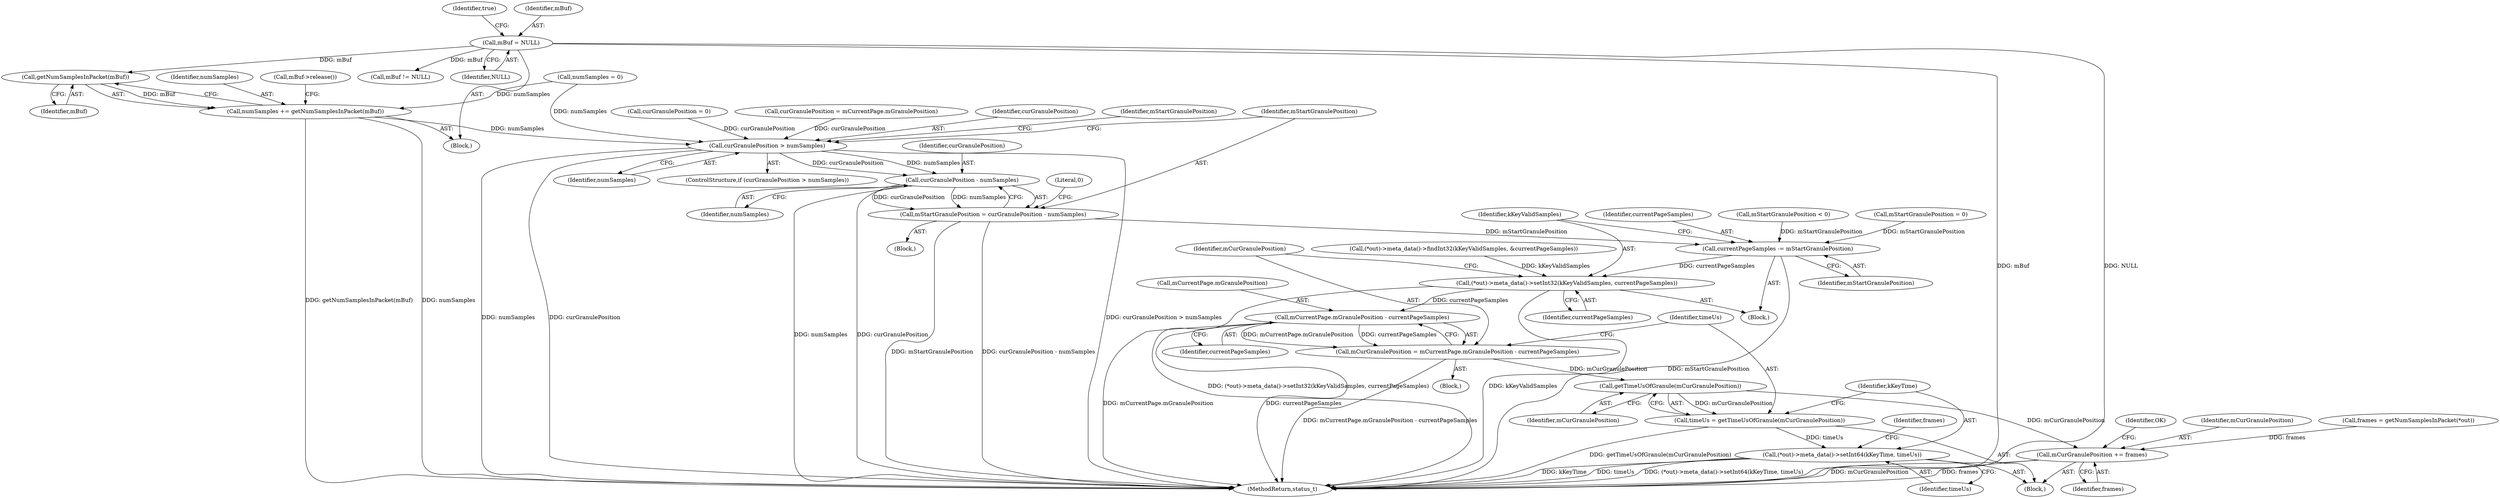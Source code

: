 digraph "0_Android_d07f5c14e811951ff9b411ceb84e7288e0d04aaf@pointer" {
"1000172" [label="(Call,getNumSamplesInPacket(mBuf))"];
"1000175" [label="(Call,mBuf = NULL)"];
"1000170" [label="(Call,numSamples += getNumSamplesInPacket(mBuf))"];
"1000179" [label="(Call,curGranulePosition > numSamples)"];
"1000185" [label="(Call,curGranulePosition - numSamples)"];
"1000183" [label="(Call,mStartGranulePosition = curGranulePosition - numSamples)"];
"1000220" [label="(Call,currentPageSamples -= mStartGranulePosition)"];
"1000223" [label="(Call,(*out)->meta_data()->setInt32(kKeyValidSamples, currentPageSamples))"];
"1000228" [label="(Call,mCurrentPage.mGranulePosition - currentPageSamples)"];
"1000226" [label="(Call,mCurGranulePosition = mCurrentPage.mGranulePosition - currentPageSamples)"];
"1000236" [label="(Call,getTimeUsOfGranule(mCurGranulePosition))"];
"1000234" [label="(Call,timeUs = getTimeUsOfGranule(mCurGranulePosition))"];
"1000238" [label="(Call,(*out)->meta_data()->setInt64(kKeyTime, timeUs))"];
"1000247" [label="(Call,mCurGranulePosition += frames)"];
"1000120" [label="(Call,curGranulePosition = 0)"];
"1000234" [label="(Call,timeUs = getTimeUsOfGranule(mCurGranulePosition))"];
"1000124" [label="(Identifier,true)"];
"1000227" [label="(Identifier,mCurGranulePosition)"];
"1000238" [label="(Call,(*out)->meta_data()->setInt64(kKeyTime, timeUs))"];
"1000252" [label="(MethodReturn,status_t)"];
"1000171" [label="(Identifier,numSamples)"];
"1000214" [label="(Block,)"];
"1000176" [label="(Identifier,mBuf)"];
"1000219" [label="(Block,)"];
"1000248" [label="(Identifier,mCurGranulePosition)"];
"1000156" [label="(Call,mBuf != NULL)"];
"1000184" [label="(Identifier,mStartGranulePosition)"];
"1000165" [label="(Call,curGranulePosition = mCurrentPage.mGranulePosition)"];
"1000224" [label="(Identifier,kKeyValidSamples)"];
"1000180" [label="(Identifier,curGranulePosition)"];
"1000229" [label="(Call,mCurrentPage.mGranulePosition)"];
"1000232" [label="(Identifier,currentPageSamples)"];
"1000175" [label="(Call,mBuf = NULL)"];
"1000177" [label="(Identifier,NULL)"];
"1000178" [label="(ControlStructure,if (curGranulePosition > numSamples))"];
"1000243" [label="(Identifier,frames)"];
"1000194" [label="(Literal,0)"];
"1000210" [label="(Call,(*out)->meta_data()->findInt32(kKeyValidSamples, &currentPageSamples))"];
"1000223" [label="(Call,(*out)->meta_data()->setInt32(kKeyValidSamples, currentPageSamples))"];
"1000125" [label="(Block,)"];
"1000182" [label="(Block,)"];
"1000228" [label="(Call,mCurrentPage.mGranulePosition - currentPageSamples)"];
"1000242" [label="(Call,frames = getNumSamplesInPacket(*out))"];
"1000170" [label="(Call,numSamples += getNumSamplesInPacket(mBuf))"];
"1000186" [label="(Identifier,curGranulePosition)"];
"1000190" [label="(Call,mStartGranulePosition = 0)"];
"1000249" [label="(Identifier,frames)"];
"1000191" [label="(Identifier,mStartGranulePosition)"];
"1000104" [label="(Block,)"];
"1000221" [label="(Identifier,currentPageSamples)"];
"1000187" [label="(Identifier,numSamples)"];
"1000247" [label="(Call,mCurGranulePosition += frames)"];
"1000116" [label="(Call,numSamples = 0)"];
"1000173" [label="(Identifier,mBuf)"];
"1000183" [label="(Call,mStartGranulePosition = curGranulePosition - numSamples)"];
"1000220" [label="(Call,currentPageSamples -= mStartGranulePosition)"];
"1000179" [label="(Call,curGranulePosition > numSamples)"];
"1000222" [label="(Identifier,mStartGranulePosition)"];
"1000226" [label="(Call,mCurGranulePosition = mCurrentPage.mGranulePosition - currentPageSamples)"];
"1000237" [label="(Identifier,mCurGranulePosition)"];
"1000225" [label="(Identifier,currentPageSamples)"];
"1000240" [label="(Identifier,timeUs)"];
"1000172" [label="(Call,getNumSamplesInPacket(mBuf))"];
"1000236" [label="(Call,getTimeUsOfGranule(mCurGranulePosition))"];
"1000239" [label="(Identifier,kKeyTime)"];
"1000235" [label="(Identifier,timeUs)"];
"1000251" [label="(Identifier,OK)"];
"1000181" [label="(Identifier,numSamples)"];
"1000185" [label="(Call,curGranulePosition - numSamples)"];
"1000174" [label="(Call,mBuf->release())"];
"1000110" [label="(Call,mStartGranulePosition < 0)"];
"1000172" -> "1000170"  [label="AST: "];
"1000172" -> "1000173"  [label="CFG: "];
"1000173" -> "1000172"  [label="AST: "];
"1000170" -> "1000172"  [label="CFG: "];
"1000172" -> "1000170"  [label="DDG: mBuf"];
"1000175" -> "1000172"  [label="DDG: mBuf"];
"1000175" -> "1000125"  [label="AST: "];
"1000175" -> "1000177"  [label="CFG: "];
"1000176" -> "1000175"  [label="AST: "];
"1000177" -> "1000175"  [label="AST: "];
"1000124" -> "1000175"  [label="CFG: "];
"1000175" -> "1000252"  [label="DDG: mBuf"];
"1000175" -> "1000252"  [label="DDG: NULL"];
"1000175" -> "1000156"  [label="DDG: mBuf"];
"1000170" -> "1000125"  [label="AST: "];
"1000171" -> "1000170"  [label="AST: "];
"1000174" -> "1000170"  [label="CFG: "];
"1000170" -> "1000252"  [label="DDG: getNumSamplesInPacket(mBuf)"];
"1000170" -> "1000252"  [label="DDG: numSamples"];
"1000116" -> "1000170"  [label="DDG: numSamples"];
"1000170" -> "1000179"  [label="DDG: numSamples"];
"1000179" -> "1000178"  [label="AST: "];
"1000179" -> "1000181"  [label="CFG: "];
"1000180" -> "1000179"  [label="AST: "];
"1000181" -> "1000179"  [label="AST: "];
"1000184" -> "1000179"  [label="CFG: "];
"1000191" -> "1000179"  [label="CFG: "];
"1000179" -> "1000252"  [label="DDG: curGranulePosition > numSamples"];
"1000179" -> "1000252"  [label="DDG: numSamples"];
"1000179" -> "1000252"  [label="DDG: curGranulePosition"];
"1000165" -> "1000179"  [label="DDG: curGranulePosition"];
"1000120" -> "1000179"  [label="DDG: curGranulePosition"];
"1000116" -> "1000179"  [label="DDG: numSamples"];
"1000179" -> "1000185"  [label="DDG: curGranulePosition"];
"1000179" -> "1000185"  [label="DDG: numSamples"];
"1000185" -> "1000183"  [label="AST: "];
"1000185" -> "1000187"  [label="CFG: "];
"1000186" -> "1000185"  [label="AST: "];
"1000187" -> "1000185"  [label="AST: "];
"1000183" -> "1000185"  [label="CFG: "];
"1000185" -> "1000252"  [label="DDG: curGranulePosition"];
"1000185" -> "1000252"  [label="DDG: numSamples"];
"1000185" -> "1000183"  [label="DDG: curGranulePosition"];
"1000185" -> "1000183"  [label="DDG: numSamples"];
"1000183" -> "1000182"  [label="AST: "];
"1000184" -> "1000183"  [label="AST: "];
"1000194" -> "1000183"  [label="CFG: "];
"1000183" -> "1000252"  [label="DDG: curGranulePosition - numSamples"];
"1000183" -> "1000252"  [label="DDG: mStartGranulePosition"];
"1000183" -> "1000220"  [label="DDG: mStartGranulePosition"];
"1000220" -> "1000219"  [label="AST: "];
"1000220" -> "1000222"  [label="CFG: "];
"1000221" -> "1000220"  [label="AST: "];
"1000222" -> "1000220"  [label="AST: "];
"1000224" -> "1000220"  [label="CFG: "];
"1000220" -> "1000252"  [label="DDG: mStartGranulePosition"];
"1000190" -> "1000220"  [label="DDG: mStartGranulePosition"];
"1000110" -> "1000220"  [label="DDG: mStartGranulePosition"];
"1000220" -> "1000223"  [label="DDG: currentPageSamples"];
"1000223" -> "1000219"  [label="AST: "];
"1000223" -> "1000225"  [label="CFG: "];
"1000224" -> "1000223"  [label="AST: "];
"1000225" -> "1000223"  [label="AST: "];
"1000227" -> "1000223"  [label="CFG: "];
"1000223" -> "1000252"  [label="DDG: (*out)->meta_data()->setInt32(kKeyValidSamples, currentPageSamples)"];
"1000223" -> "1000252"  [label="DDG: kKeyValidSamples"];
"1000210" -> "1000223"  [label="DDG: kKeyValidSamples"];
"1000223" -> "1000228"  [label="DDG: currentPageSamples"];
"1000228" -> "1000226"  [label="AST: "];
"1000228" -> "1000232"  [label="CFG: "];
"1000229" -> "1000228"  [label="AST: "];
"1000232" -> "1000228"  [label="AST: "];
"1000226" -> "1000228"  [label="CFG: "];
"1000228" -> "1000252"  [label="DDG: mCurrentPage.mGranulePosition"];
"1000228" -> "1000252"  [label="DDG: currentPageSamples"];
"1000228" -> "1000226"  [label="DDG: mCurrentPage.mGranulePosition"];
"1000228" -> "1000226"  [label="DDG: currentPageSamples"];
"1000226" -> "1000214"  [label="AST: "];
"1000227" -> "1000226"  [label="AST: "];
"1000235" -> "1000226"  [label="CFG: "];
"1000226" -> "1000252"  [label="DDG: mCurrentPage.mGranulePosition - currentPageSamples"];
"1000226" -> "1000236"  [label="DDG: mCurGranulePosition"];
"1000236" -> "1000234"  [label="AST: "];
"1000236" -> "1000237"  [label="CFG: "];
"1000237" -> "1000236"  [label="AST: "];
"1000234" -> "1000236"  [label="CFG: "];
"1000236" -> "1000234"  [label="DDG: mCurGranulePosition"];
"1000236" -> "1000247"  [label="DDG: mCurGranulePosition"];
"1000234" -> "1000104"  [label="AST: "];
"1000235" -> "1000234"  [label="AST: "];
"1000239" -> "1000234"  [label="CFG: "];
"1000234" -> "1000252"  [label="DDG: getTimeUsOfGranule(mCurGranulePosition)"];
"1000234" -> "1000238"  [label="DDG: timeUs"];
"1000238" -> "1000104"  [label="AST: "];
"1000238" -> "1000240"  [label="CFG: "];
"1000239" -> "1000238"  [label="AST: "];
"1000240" -> "1000238"  [label="AST: "];
"1000243" -> "1000238"  [label="CFG: "];
"1000238" -> "1000252"  [label="DDG: kKeyTime"];
"1000238" -> "1000252"  [label="DDG: timeUs"];
"1000238" -> "1000252"  [label="DDG: (*out)->meta_data()->setInt64(kKeyTime, timeUs)"];
"1000247" -> "1000104"  [label="AST: "];
"1000247" -> "1000249"  [label="CFG: "];
"1000248" -> "1000247"  [label="AST: "];
"1000249" -> "1000247"  [label="AST: "];
"1000251" -> "1000247"  [label="CFG: "];
"1000247" -> "1000252"  [label="DDG: mCurGranulePosition"];
"1000247" -> "1000252"  [label="DDG: frames"];
"1000242" -> "1000247"  [label="DDG: frames"];
}
